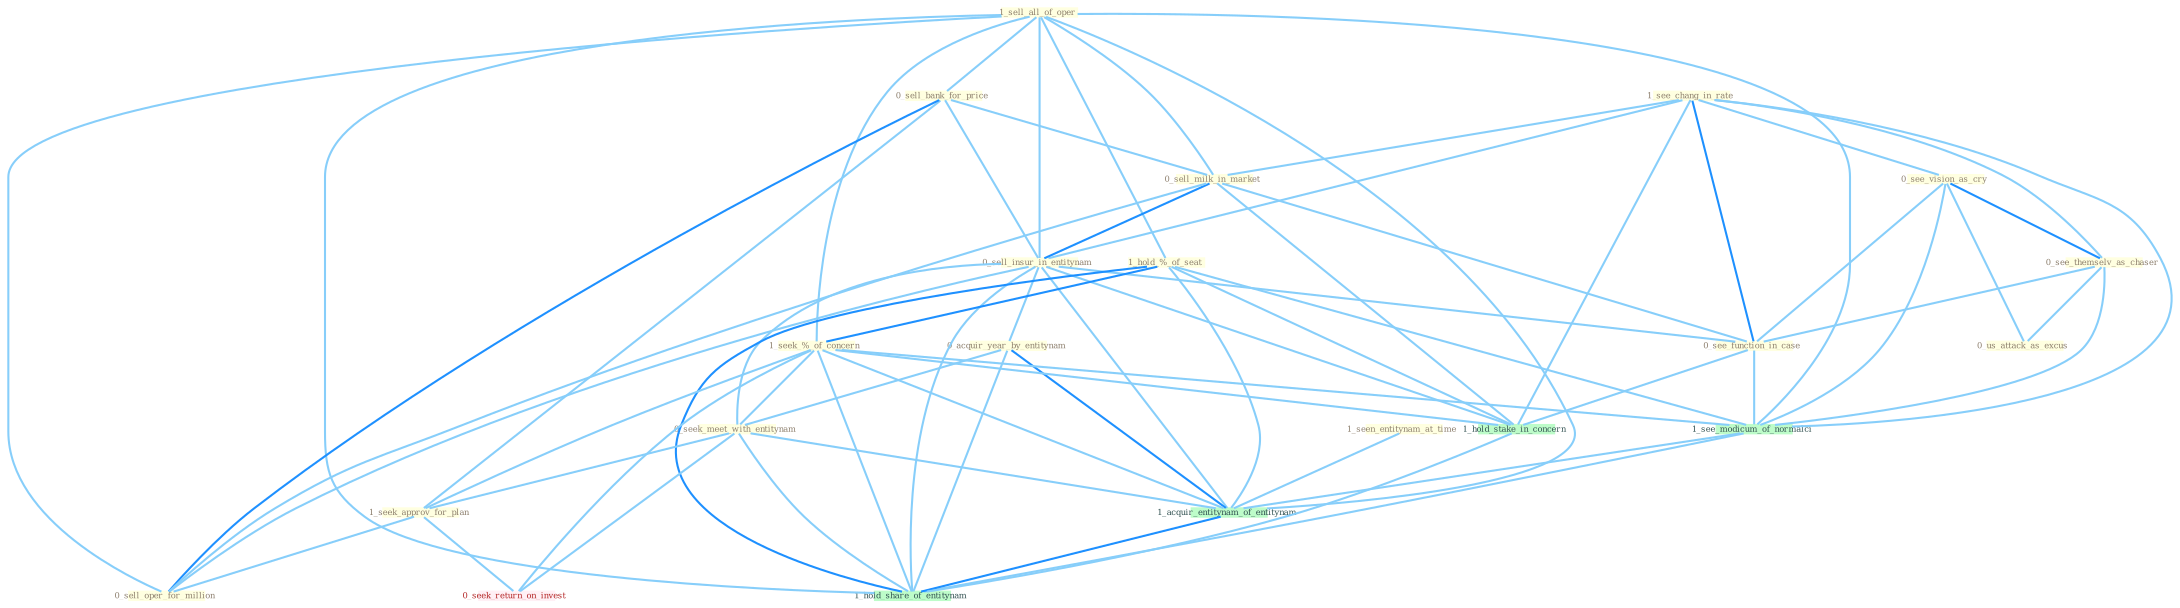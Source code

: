Graph G{ 
    node
    [shape=polygon,style=filled,width=.5,height=.06,color="#BDFCC9",fixedsize=true,fontsize=4,
    fontcolor="#2f4f4f"];
    {node
    [color="#ffffe0", fontcolor="#8b7d6b"] "1_sell_all_of_oper " "0_sell_bank_for_price " "1_see_chang_in_rate " "0_sell_milk_in_market " "0_sell_insur_in_entitynam " "0_see_vision_as_cry " "0_acquir_year_by_entitynam " "1_hold_%_of_seat " "1_seen_entitynam_at_time " "1_seek_%_of_concern " "0_see_themselv_as_chaser " "0_seek_meet_with_entitynam " "0_see_function_in_case " "0_us_attack_as_excus " "1_seek_approv_for_plan " "0_sell_oper_for_million "}
{node [color="#fff0f5", fontcolor="#b22222"] "0_seek_return_on_invest "}
edge [color="#B0E2FF"];

	"1_sell_all_of_oper " -- "0_sell_bank_for_price " [w="1", color="#87cefa" ];
	"1_sell_all_of_oper " -- "0_sell_milk_in_market " [w="1", color="#87cefa" ];
	"1_sell_all_of_oper " -- "0_sell_insur_in_entitynam " [w="1", color="#87cefa" ];
	"1_sell_all_of_oper " -- "1_hold_%_of_seat " [w="1", color="#87cefa" ];
	"1_sell_all_of_oper " -- "1_seek_%_of_concern " [w="1", color="#87cefa" ];
	"1_sell_all_of_oper " -- "0_sell_oper_for_million " [w="1", color="#87cefa" ];
	"1_sell_all_of_oper " -- "1_see_modicum_of_normalci " [w="1", color="#87cefa" ];
	"1_sell_all_of_oper " -- "1_acquir_entitynam_of_entitynam " [w="1", color="#87cefa" ];
	"1_sell_all_of_oper " -- "1_hold_share_of_entitynam " [w="1", color="#87cefa" ];
	"0_sell_bank_for_price " -- "0_sell_milk_in_market " [w="1", color="#87cefa" ];
	"0_sell_bank_for_price " -- "0_sell_insur_in_entitynam " [w="1", color="#87cefa" ];
	"0_sell_bank_for_price " -- "1_seek_approv_for_plan " [w="1", color="#87cefa" ];
	"0_sell_bank_for_price " -- "0_sell_oper_for_million " [w="2", color="#1e90ff" , len=0.8];
	"1_see_chang_in_rate " -- "0_sell_milk_in_market " [w="1", color="#87cefa" ];
	"1_see_chang_in_rate " -- "0_sell_insur_in_entitynam " [w="1", color="#87cefa" ];
	"1_see_chang_in_rate " -- "0_see_vision_as_cry " [w="1", color="#87cefa" ];
	"1_see_chang_in_rate " -- "0_see_themselv_as_chaser " [w="1", color="#87cefa" ];
	"1_see_chang_in_rate " -- "0_see_function_in_case " [w="2", color="#1e90ff" , len=0.8];
	"1_see_chang_in_rate " -- "1_hold_stake_in_concern " [w="1", color="#87cefa" ];
	"1_see_chang_in_rate " -- "1_see_modicum_of_normalci " [w="1", color="#87cefa" ];
	"0_sell_milk_in_market " -- "0_sell_insur_in_entitynam " [w="2", color="#1e90ff" , len=0.8];
	"0_sell_milk_in_market " -- "0_see_function_in_case " [w="1", color="#87cefa" ];
	"0_sell_milk_in_market " -- "0_sell_oper_for_million " [w="1", color="#87cefa" ];
	"0_sell_milk_in_market " -- "1_hold_stake_in_concern " [w="1", color="#87cefa" ];
	"0_sell_insur_in_entitynam " -- "0_acquir_year_by_entitynam " [w="1", color="#87cefa" ];
	"0_sell_insur_in_entitynam " -- "0_seek_meet_with_entitynam " [w="1", color="#87cefa" ];
	"0_sell_insur_in_entitynam " -- "0_see_function_in_case " [w="1", color="#87cefa" ];
	"0_sell_insur_in_entitynam " -- "0_sell_oper_for_million " [w="1", color="#87cefa" ];
	"0_sell_insur_in_entitynam " -- "1_hold_stake_in_concern " [w="1", color="#87cefa" ];
	"0_sell_insur_in_entitynam " -- "1_acquir_entitynam_of_entitynam " [w="1", color="#87cefa" ];
	"0_sell_insur_in_entitynam " -- "1_hold_share_of_entitynam " [w="1", color="#87cefa" ];
	"0_see_vision_as_cry " -- "0_see_themselv_as_chaser " [w="2", color="#1e90ff" , len=0.8];
	"0_see_vision_as_cry " -- "0_see_function_in_case " [w="1", color="#87cefa" ];
	"0_see_vision_as_cry " -- "0_us_attack_as_excus " [w="1", color="#87cefa" ];
	"0_see_vision_as_cry " -- "1_see_modicum_of_normalci " [w="1", color="#87cefa" ];
	"0_acquir_year_by_entitynam " -- "0_seek_meet_with_entitynam " [w="1", color="#87cefa" ];
	"0_acquir_year_by_entitynam " -- "1_acquir_entitynam_of_entitynam " [w="2", color="#1e90ff" , len=0.8];
	"0_acquir_year_by_entitynam " -- "1_hold_share_of_entitynam " [w="1", color="#87cefa" ];
	"1_hold_%_of_seat " -- "1_seek_%_of_concern " [w="2", color="#1e90ff" , len=0.8];
	"1_hold_%_of_seat " -- "1_hold_stake_in_concern " [w="1", color="#87cefa" ];
	"1_hold_%_of_seat " -- "1_see_modicum_of_normalci " [w="1", color="#87cefa" ];
	"1_hold_%_of_seat " -- "1_acquir_entitynam_of_entitynam " [w="1", color="#87cefa" ];
	"1_hold_%_of_seat " -- "1_hold_share_of_entitynam " [w="2", color="#1e90ff" , len=0.8];
	"1_seen_entitynam_at_time " -- "1_acquir_entitynam_of_entitynam " [w="1", color="#87cefa" ];
	"1_seek_%_of_concern " -- "0_seek_meet_with_entitynam " [w="1", color="#87cefa" ];
	"1_seek_%_of_concern " -- "1_seek_approv_for_plan " [w="1", color="#87cefa" ];
	"1_seek_%_of_concern " -- "1_hold_stake_in_concern " [w="1", color="#87cefa" ];
	"1_seek_%_of_concern " -- "0_seek_return_on_invest " [w="1", color="#87cefa" ];
	"1_seek_%_of_concern " -- "1_see_modicum_of_normalci " [w="1", color="#87cefa" ];
	"1_seek_%_of_concern " -- "1_acquir_entitynam_of_entitynam " [w="1", color="#87cefa" ];
	"1_seek_%_of_concern " -- "1_hold_share_of_entitynam " [w="1", color="#87cefa" ];
	"0_see_themselv_as_chaser " -- "0_see_function_in_case " [w="1", color="#87cefa" ];
	"0_see_themselv_as_chaser " -- "0_us_attack_as_excus " [w="1", color="#87cefa" ];
	"0_see_themselv_as_chaser " -- "1_see_modicum_of_normalci " [w="1", color="#87cefa" ];
	"0_seek_meet_with_entitynam " -- "1_seek_approv_for_plan " [w="1", color="#87cefa" ];
	"0_seek_meet_with_entitynam " -- "0_seek_return_on_invest " [w="1", color="#87cefa" ];
	"0_seek_meet_with_entitynam " -- "1_acquir_entitynam_of_entitynam " [w="1", color="#87cefa" ];
	"0_seek_meet_with_entitynam " -- "1_hold_share_of_entitynam " [w="1", color="#87cefa" ];
	"0_see_function_in_case " -- "1_hold_stake_in_concern " [w="1", color="#87cefa" ];
	"0_see_function_in_case " -- "1_see_modicum_of_normalci " [w="1", color="#87cefa" ];
	"1_seek_approv_for_plan " -- "0_sell_oper_for_million " [w="1", color="#87cefa" ];
	"1_seek_approv_for_plan " -- "0_seek_return_on_invest " [w="1", color="#87cefa" ];
	"1_hold_stake_in_concern " -- "1_hold_share_of_entitynam " [w="1", color="#87cefa" ];
	"1_see_modicum_of_normalci " -- "1_acquir_entitynam_of_entitynam " [w="1", color="#87cefa" ];
	"1_see_modicum_of_normalci " -- "1_hold_share_of_entitynam " [w="1", color="#87cefa" ];
	"1_acquir_entitynam_of_entitynam " -- "1_hold_share_of_entitynam " [w="2", color="#1e90ff" , len=0.8];
}